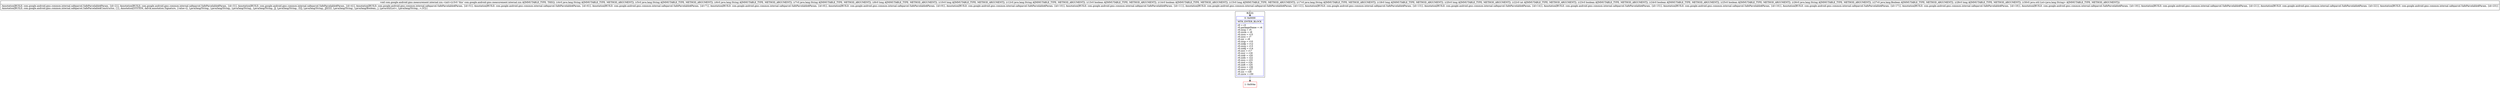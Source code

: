 digraph "CFG forcom.google.android.gms.measurement.internal.zzn.\<init\>(Ljava\/lang\/String;Ljava\/lang\/String;Ljava\/lang\/String;Ljava\/lang\/String;JJLjava\/lang\/String;ZZJLjava\/lang\/String;JJIZZZLjava\/lang\/String;Ljava\/lang\/Boolean;JLjava\/util\/List;)V" {
subgraph cluster_Region_517391881 {
label = "R(1:0)";
node [shape=record,color=blue];
Node_0 [shape=record,label="{0\:\ 0x0000|MTH_ENTER_BLOCK\l|r0 = r3\lr0.packageName = r4\lr0.zzcg = r5\lr0.zzcm = r6\lr0.zzcn = r15\lr0.zzco = r7\lr0.zzr = r8\lr0.zzcp = r10\lr0.zzdp = r12\lr0.zzcq = r13\lr0.zzdq = r14\lr0.zzci = r17\lr0.zzcr = r18\lr0.zzdr = r20\lr0.zzds = r22\lr0.zzcs = r23\lr0.zzct = r24\lr0.zzdt = r25\lr0.zzcu = r26\lr0.zzcv = r27\lr0.zzs = r28\lr0.zzcw = r30\l}"];
}
Node_1 [shape=record,color=red,label="{1\:\ 0x004e}"];
MethodNode[shape=record,label="{void com.google.android.gms.measurement.internal.zzn.\<init\>((r3v0 'this' com.google.android.gms.measurement.internal.zzn A[IMMUTABLE_TYPE, THIS]), (r4v0 java.lang.String A[IMMUTABLE_TYPE, METHOD_ARGUMENT]), (r5v0 java.lang.String A[IMMUTABLE_TYPE, METHOD_ARGUMENT]), (r6v0 java.lang.String A[IMMUTABLE_TYPE, METHOD_ARGUMENT]), (r7v0 java.lang.String A[IMMUTABLE_TYPE, METHOD_ARGUMENT]), (r8v0 long A[IMMUTABLE_TYPE, METHOD_ARGUMENT]), (r10v0 long A[IMMUTABLE_TYPE, METHOD_ARGUMENT]), (r12v0 java.lang.String A[IMMUTABLE_TYPE, METHOD_ARGUMENT]), (r13v0 boolean A[IMMUTABLE_TYPE, METHOD_ARGUMENT]), (r14v0 boolean A[IMMUTABLE_TYPE, METHOD_ARGUMENT]), (r15v0 long A[IMMUTABLE_TYPE, METHOD_ARGUMENT]), (r17v0 java.lang.String A[IMMUTABLE_TYPE, METHOD_ARGUMENT]), (r18v0 long A[IMMUTABLE_TYPE, METHOD_ARGUMENT]), (r20v0 long A[IMMUTABLE_TYPE, METHOD_ARGUMENT]), (r22v0 int A[IMMUTABLE_TYPE, METHOD_ARGUMENT]), (r23v0 boolean A[IMMUTABLE_TYPE, METHOD_ARGUMENT]), (r24v0 boolean A[IMMUTABLE_TYPE, METHOD_ARGUMENT]), (r25v0 boolean A[IMMUTABLE_TYPE, METHOD_ARGUMENT]), (r26v0 java.lang.String A[IMMUTABLE_TYPE, METHOD_ARGUMENT]), (r27v0 java.lang.Boolean A[IMMUTABLE_TYPE, METHOD_ARGUMENT]), (r28v0 long A[IMMUTABLE_TYPE, METHOD_ARGUMENT]), (r30v0 java.util.List\<java.lang.String\> A[IMMUTABLE_TYPE, METHOD_ARGUMENT]))  | Annotation[BUILD, com.google.android.gms.common.internal.safeparcel.SafeParcelable$Param, \{id=2\}], Annotation[BUILD, com.google.android.gms.common.internal.safeparcel.SafeParcelable$Param, \{id=3\}], Annotation[BUILD, com.google.android.gms.common.internal.safeparcel.SafeParcelable$Param, \{id=4\}], Annotation[BUILD, com.google.android.gms.common.internal.safeparcel.SafeParcelable$Param, \{id=5\}], Annotation[BUILD, com.google.android.gms.common.internal.safeparcel.SafeParcelable$Param, \{id=6\}], Annotation[BUILD, com.google.android.gms.common.internal.safeparcel.SafeParcelable$Param, \{id=7\}], Annotation[BUILD, com.google.android.gms.common.internal.safeparcel.SafeParcelable$Param, \{id=8\}], Annotation[BUILD, com.google.android.gms.common.internal.safeparcel.SafeParcelable$Param, \{id=9\}], Annotation[BUILD, com.google.android.gms.common.internal.safeparcel.SafeParcelable$Param, \{id=10\}], Annotation[BUILD, com.google.android.gms.common.internal.safeparcel.SafeParcelable$Param, \{id=11\}], Annotation[BUILD, com.google.android.gms.common.internal.safeparcel.SafeParcelable$Param, \{id=12\}], Annotation[BUILD, com.google.android.gms.common.internal.safeparcel.SafeParcelable$Param, \{id=13\}], Annotation[BUILD, com.google.android.gms.common.internal.safeparcel.SafeParcelable$Param, \{id=14\}], Annotation[BUILD, com.google.android.gms.common.internal.safeparcel.SafeParcelable$Param, \{id=15\}], Annotation[BUILD, com.google.android.gms.common.internal.safeparcel.SafeParcelable$Param, \{id=16\}], Annotation[BUILD, com.google.android.gms.common.internal.safeparcel.SafeParcelable$Param, \{id=17\}], Annotation[BUILD, com.google.android.gms.common.internal.safeparcel.SafeParcelable$Param, \{id=18\}], Annotation[BUILD, com.google.android.gms.common.internal.safeparcel.SafeParcelable$Param, \{id=19\}], Annotation[BUILD, com.google.android.gms.common.internal.safeparcel.SafeParcelable$Param, \{id=21\}], Annotation[BUILD, com.google.android.gms.common.internal.safeparcel.SafeParcelable$Param, \{id=22\}], Annotation[BUILD, com.google.android.gms.common.internal.safeparcel.SafeParcelable$Param, \{id=23\}]\lAnnotation[BUILD, com.google.android.gms.common.internal.safeparcel.SafeParcelable$Constructor, \{\}], Annotation[SYSTEM, dalvik.annotation.Signature, \{value=[(, Ljava\/lang\/String;, Ljava\/lang\/String;, Ljava\/lang\/String;, Ljava\/lang\/String;, JJ, Ljava\/lang\/String;, ZZJ, Ljava\/lang\/String;, JJIZZZ, Ljava\/lang\/String;, Ljava\/lang\/Boolean;, J, Ljava\/util\/List\<, Ljava\/lang\/String;, \>;)V]\}]\l}"];
MethodNode -> Node_0;
Node_0 -> Node_1;
}

